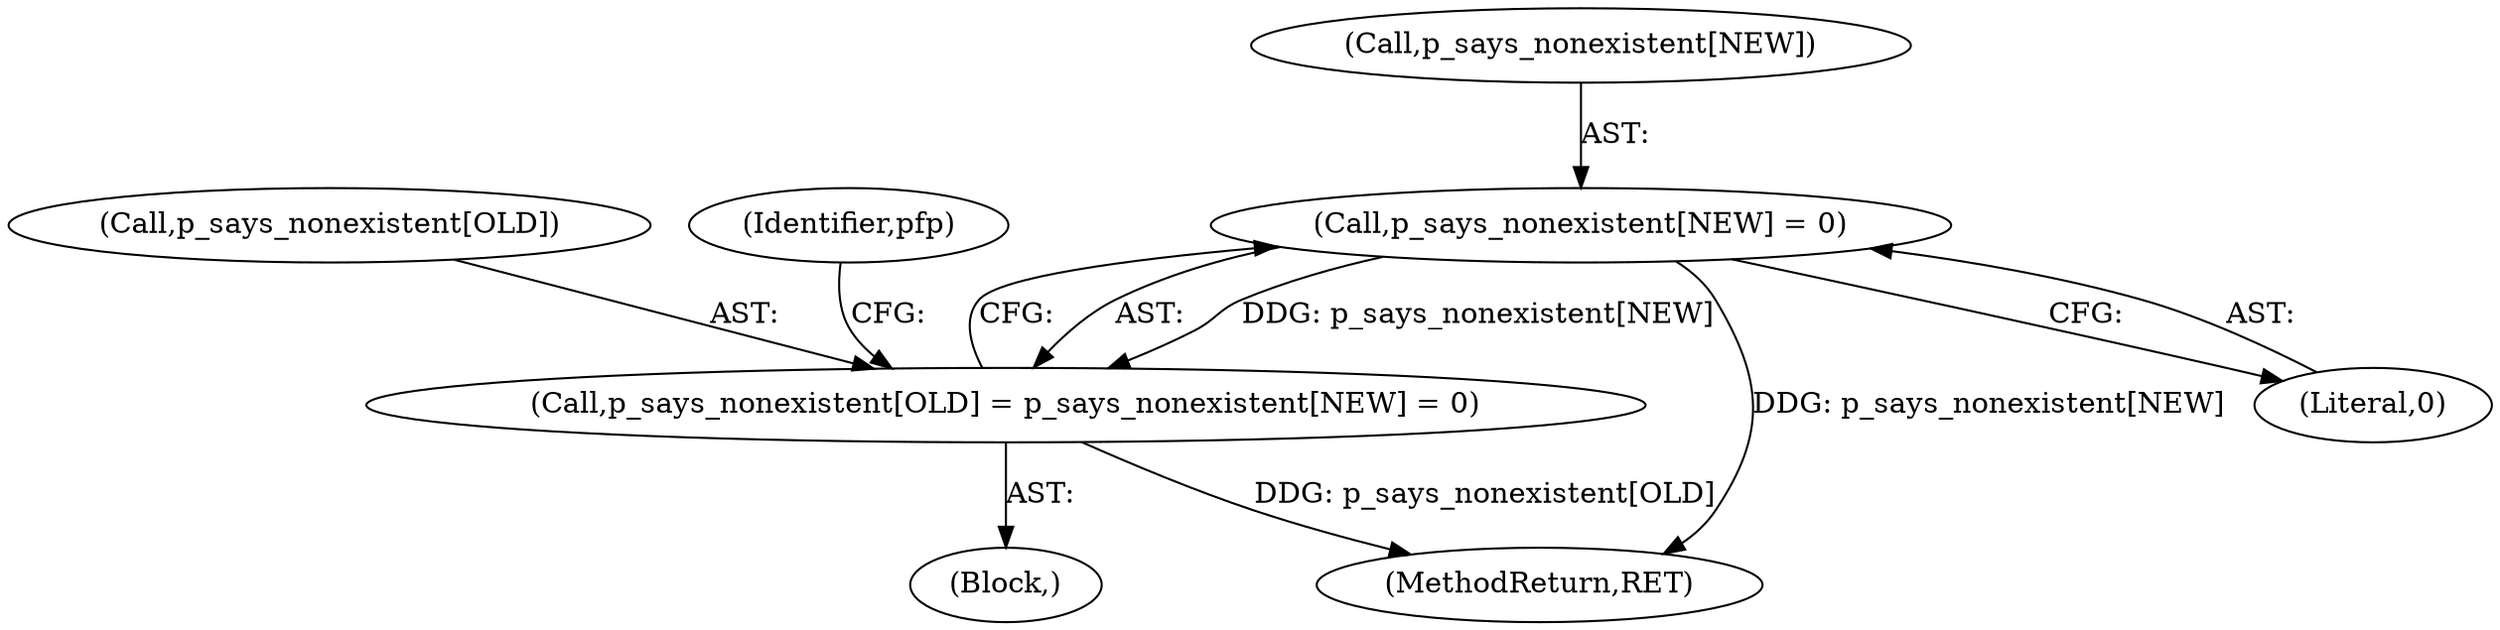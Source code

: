 digraph "0_savannah_f290f48a621867084884bfff87f8093c15195e6a@array" {
"1000331" [label="(Call,p_says_nonexistent[NEW] = 0)"];
"1000327" [label="(Call,p_says_nonexistent[OLD] = p_says_nonexistent[NEW] = 0)"];
"1002164" [label="(MethodReturn,RET)"];
"1000327" [label="(Call,p_says_nonexistent[OLD] = p_says_nonexistent[NEW] = 0)"];
"1000335" [label="(Literal,0)"];
"1000331" [label="(Call,p_says_nonexistent[NEW] = 0)"];
"1000129" [label="(Block,)"];
"1000328" [label="(Call,p_says_nonexistent[OLD])"];
"1000337" [label="(Identifier,pfp)"];
"1000332" [label="(Call,p_says_nonexistent[NEW])"];
"1000331" -> "1000327"  [label="AST: "];
"1000331" -> "1000335"  [label="CFG: "];
"1000332" -> "1000331"  [label="AST: "];
"1000335" -> "1000331"  [label="AST: "];
"1000327" -> "1000331"  [label="CFG: "];
"1000331" -> "1002164"  [label="DDG: p_says_nonexistent[NEW]"];
"1000331" -> "1000327"  [label="DDG: p_says_nonexistent[NEW]"];
"1000327" -> "1000129"  [label="AST: "];
"1000328" -> "1000327"  [label="AST: "];
"1000337" -> "1000327"  [label="CFG: "];
"1000327" -> "1002164"  [label="DDG: p_says_nonexistent[OLD]"];
}
